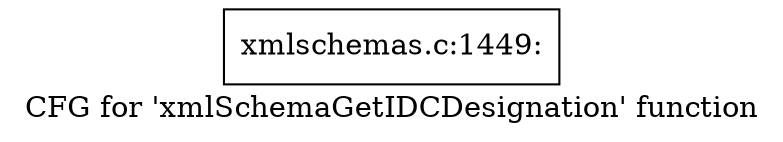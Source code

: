 digraph "CFG for 'xmlSchemaGetIDCDesignation' function" {
	label="CFG for 'xmlSchemaGetIDCDesignation' function";

	Node0x55d026825480 [shape=record,label="{xmlschemas.c:1449:}"];
}
